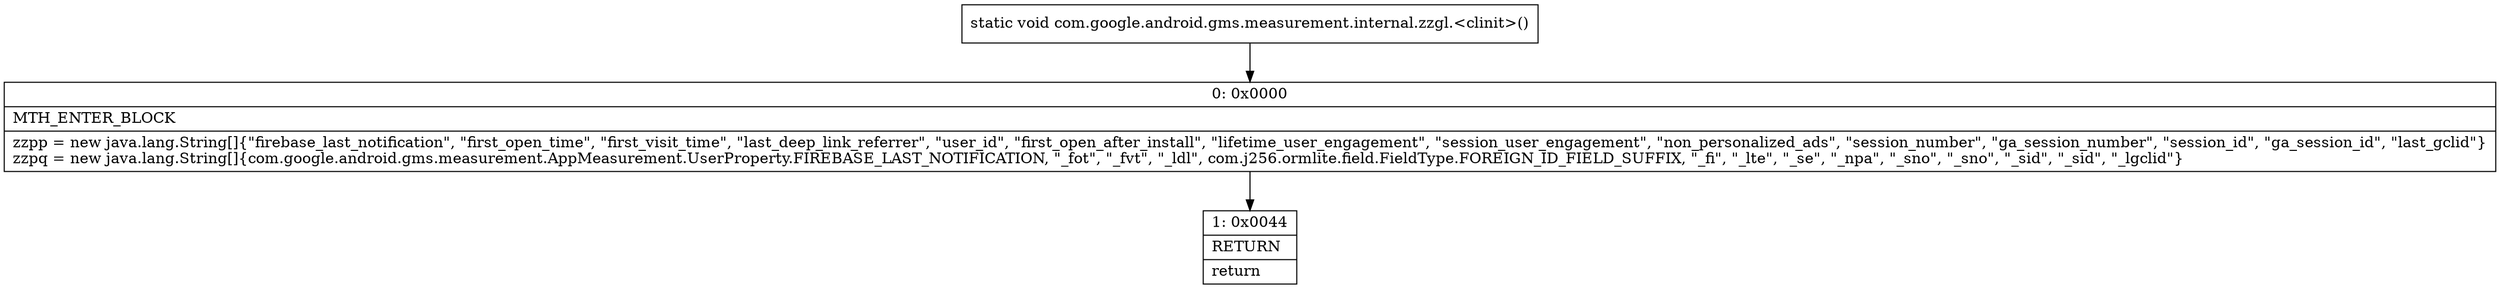 digraph "CFG forcom.google.android.gms.measurement.internal.zzgl.\<clinit\>()V" {
Node_0 [shape=record,label="{0\:\ 0x0000|MTH_ENTER_BLOCK\l|zzpp = new java.lang.String[]\{\"firebase_last_notification\", \"first_open_time\", \"first_visit_time\", \"last_deep_link_referrer\", \"user_id\", \"first_open_after_install\", \"lifetime_user_engagement\", \"session_user_engagement\", \"non_personalized_ads\", \"session_number\", \"ga_session_number\", \"session_id\", \"ga_session_id\", \"last_gclid\"\}\lzzpq = new java.lang.String[]\{com.google.android.gms.measurement.AppMeasurement.UserProperty.FIREBASE_LAST_NOTIFICATION, \"_fot\", \"_fvt\", \"_ldl\", com.j256.ormlite.field.FieldType.FOREIGN_ID_FIELD_SUFFIX, \"_fi\", \"_lte\", \"_se\", \"_npa\", \"_sno\", \"_sno\", \"_sid\", \"_sid\", \"_lgclid\"\}\l}"];
Node_1 [shape=record,label="{1\:\ 0x0044|RETURN\l|return\l}"];
MethodNode[shape=record,label="{static void com.google.android.gms.measurement.internal.zzgl.\<clinit\>() }"];
MethodNode -> Node_0;
Node_0 -> Node_1;
}

